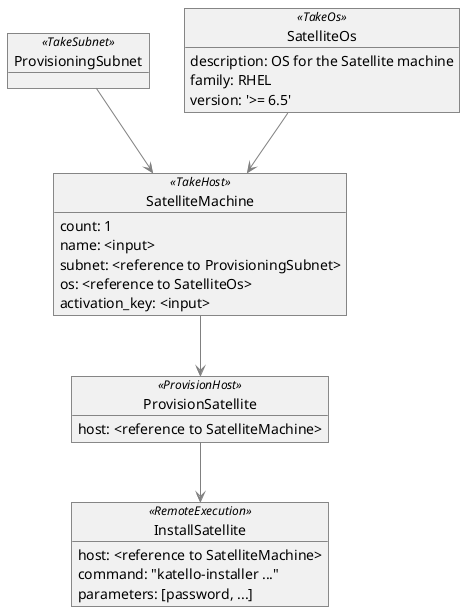 @startuml

object ProvisioningSubnet <<TakeSubnet>> {

}

object SatelliteOs <<TakeOs>> {
  description: OS for the Satellite machine
  family: RHEL
  version: '>= 6.5'
}

object SatelliteMachine <<TakeHost>> {
  count: 1
  name: <input>
  subnet: <reference to ProvisioningSubnet>
  os: <reference to SatelliteOs>
  activation_key: <input>
}

object ProvisionSatellite <<ProvisionHost>> {
  host: <reference to SatelliteMachine>
}

object InstallSatellite <<RemoteExecution>> {
  host: <reference to SatelliteMachine>
  command: "katello-installer ..."
  parameters: [password, ...]
}


ProvisioningSubnet -[#gray]-> SatelliteMachine
SatelliteOs -[#gray]-> SatelliteMachine
SatelliteMachine -[#gray]-> ProvisionSatellite
ProvisionSatellite -[#gray]-> InstallSatellite

@enduml
